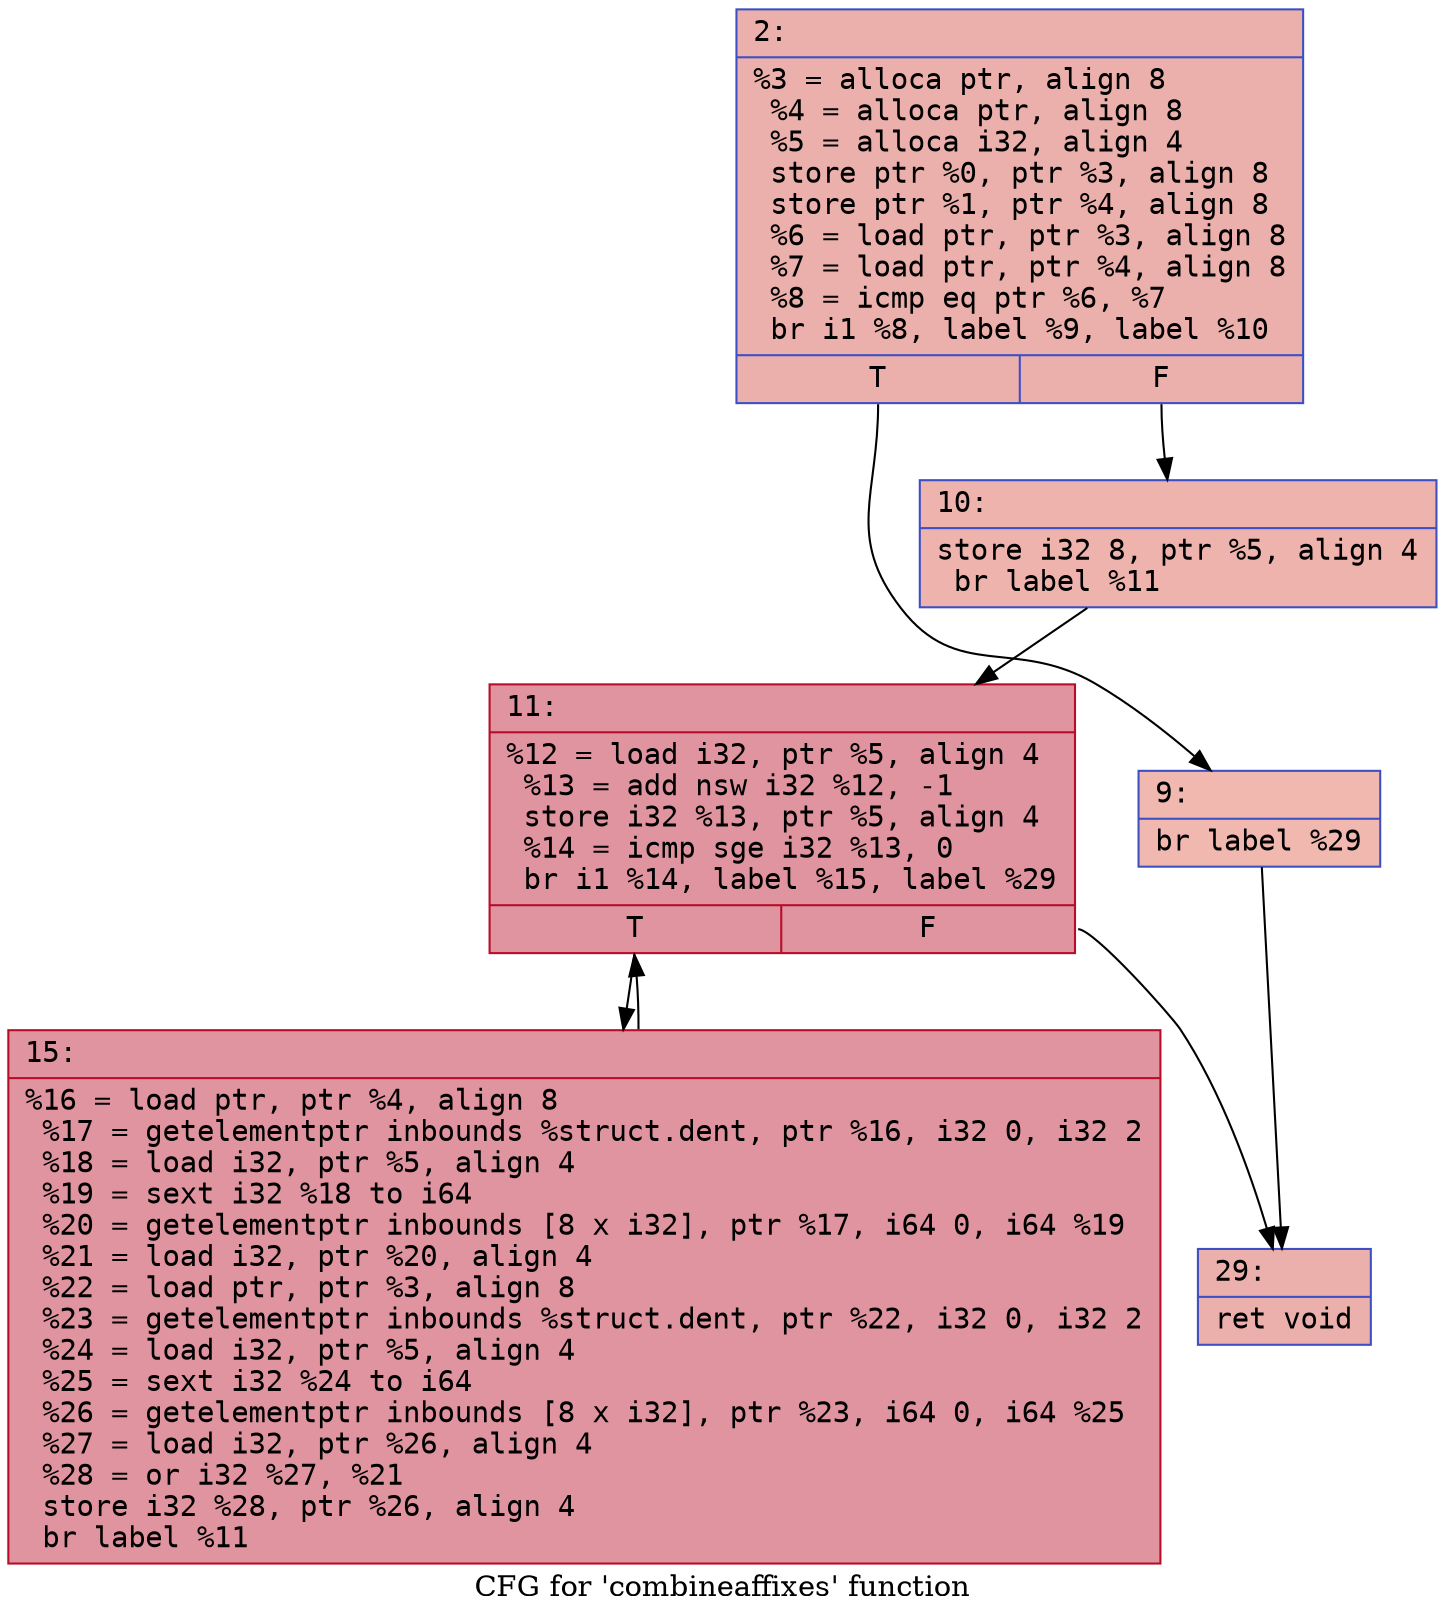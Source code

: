 digraph "CFG for 'combineaffixes' function" {
	label="CFG for 'combineaffixes' function";

	Node0x6000000d1360 [shape=record,color="#3d50c3ff", style=filled, fillcolor="#d24b4070" fontname="Courier",label="{2:\l|  %3 = alloca ptr, align 8\l  %4 = alloca ptr, align 8\l  %5 = alloca i32, align 4\l  store ptr %0, ptr %3, align 8\l  store ptr %1, ptr %4, align 8\l  %6 = load ptr, ptr %3, align 8\l  %7 = load ptr, ptr %4, align 8\l  %8 = icmp eq ptr %6, %7\l  br i1 %8, label %9, label %10\l|{<s0>T|<s1>F}}"];
	Node0x6000000d1360:s0 -> Node0x6000000d13b0[tooltip="2 -> 9\nProbability 37.50%" ];
	Node0x6000000d1360:s1 -> Node0x6000000d1400[tooltip="2 -> 10\nProbability 62.50%" ];
	Node0x6000000d13b0 [shape=record,color="#3d50c3ff", style=filled, fillcolor="#dc5d4a70" fontname="Courier",label="{9:\l|  br label %29\l}"];
	Node0x6000000d13b0 -> Node0x6000000d14f0[tooltip="9 -> 29\nProbability 100.00%" ];
	Node0x6000000d1400 [shape=record,color="#3d50c3ff", style=filled, fillcolor="#d6524470" fontname="Courier",label="{10:\l|  store i32 8, ptr %5, align 4\l  br label %11\l}"];
	Node0x6000000d1400 -> Node0x6000000d1450[tooltip="10 -> 11\nProbability 100.00%" ];
	Node0x6000000d1450 [shape=record,color="#b70d28ff", style=filled, fillcolor="#b70d2870" fontname="Courier",label="{11:\l|  %12 = load i32, ptr %5, align 4\l  %13 = add nsw i32 %12, -1\l  store i32 %13, ptr %5, align 4\l  %14 = icmp sge i32 %13, 0\l  br i1 %14, label %15, label %29\l|{<s0>T|<s1>F}}"];
	Node0x6000000d1450:s0 -> Node0x6000000d14a0[tooltip="11 -> 15\nProbability 96.88%" ];
	Node0x6000000d1450:s1 -> Node0x6000000d14f0[tooltip="11 -> 29\nProbability 3.12%" ];
	Node0x6000000d14a0 [shape=record,color="#b70d28ff", style=filled, fillcolor="#b70d2870" fontname="Courier",label="{15:\l|  %16 = load ptr, ptr %4, align 8\l  %17 = getelementptr inbounds %struct.dent, ptr %16, i32 0, i32 2\l  %18 = load i32, ptr %5, align 4\l  %19 = sext i32 %18 to i64\l  %20 = getelementptr inbounds [8 x i32], ptr %17, i64 0, i64 %19\l  %21 = load i32, ptr %20, align 4\l  %22 = load ptr, ptr %3, align 8\l  %23 = getelementptr inbounds %struct.dent, ptr %22, i32 0, i32 2\l  %24 = load i32, ptr %5, align 4\l  %25 = sext i32 %24 to i64\l  %26 = getelementptr inbounds [8 x i32], ptr %23, i64 0, i64 %25\l  %27 = load i32, ptr %26, align 4\l  %28 = or i32 %27, %21\l  store i32 %28, ptr %26, align 4\l  br label %11\l}"];
	Node0x6000000d14a0 -> Node0x6000000d1450[tooltip="15 -> 11\nProbability 100.00%" ];
	Node0x6000000d14f0 [shape=record,color="#3d50c3ff", style=filled, fillcolor="#d24b4070" fontname="Courier",label="{29:\l|  ret void\l}"];
}
